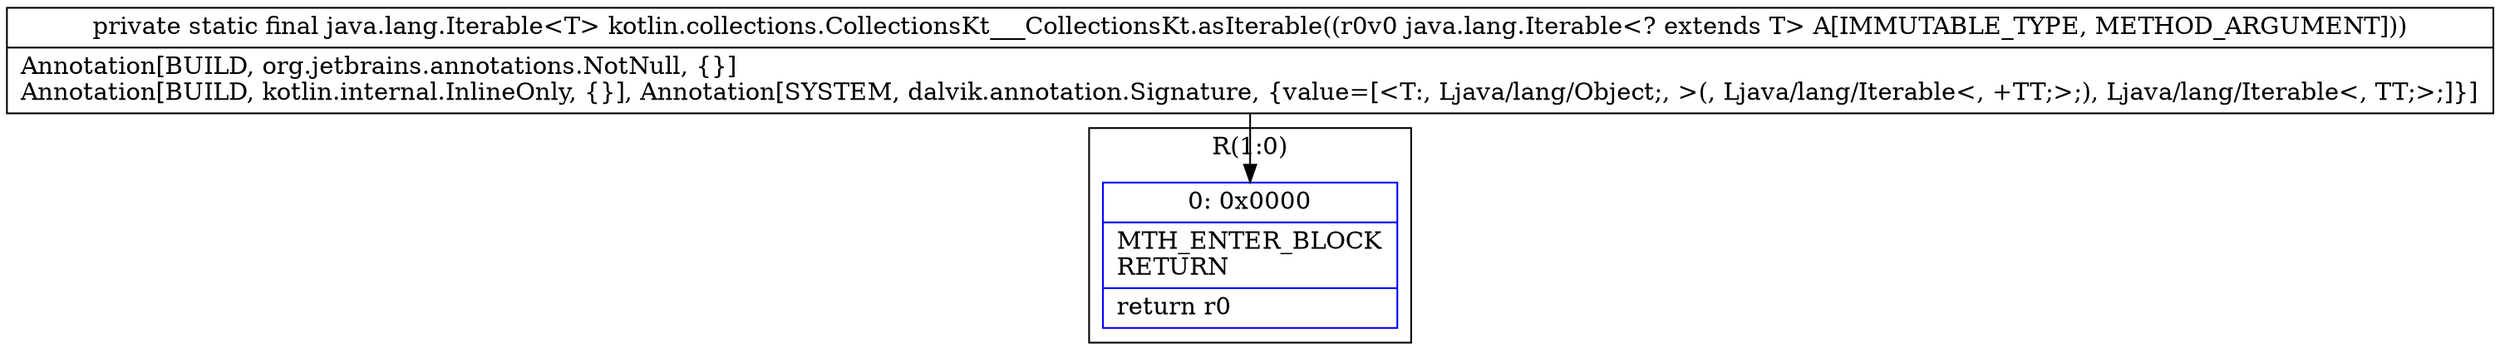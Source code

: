 digraph "CFG forkotlin.collections.CollectionsKt___CollectionsKt.asIterable(Ljava\/lang\/Iterable;)Ljava\/lang\/Iterable;" {
subgraph cluster_Region_1379656938 {
label = "R(1:0)";
node [shape=record,color=blue];
Node_0 [shape=record,label="{0\:\ 0x0000|MTH_ENTER_BLOCK\lRETURN\l|return r0\l}"];
}
MethodNode[shape=record,label="{private static final java.lang.Iterable\<T\> kotlin.collections.CollectionsKt___CollectionsKt.asIterable((r0v0 java.lang.Iterable\<? extends T\> A[IMMUTABLE_TYPE, METHOD_ARGUMENT]))  | Annotation[BUILD, org.jetbrains.annotations.NotNull, \{\}]\lAnnotation[BUILD, kotlin.internal.InlineOnly, \{\}], Annotation[SYSTEM, dalvik.annotation.Signature, \{value=[\<T:, Ljava\/lang\/Object;, \>(, Ljava\/lang\/Iterable\<, +TT;\>;), Ljava\/lang\/Iterable\<, TT;\>;]\}]\l}"];
MethodNode -> Node_0;
}

